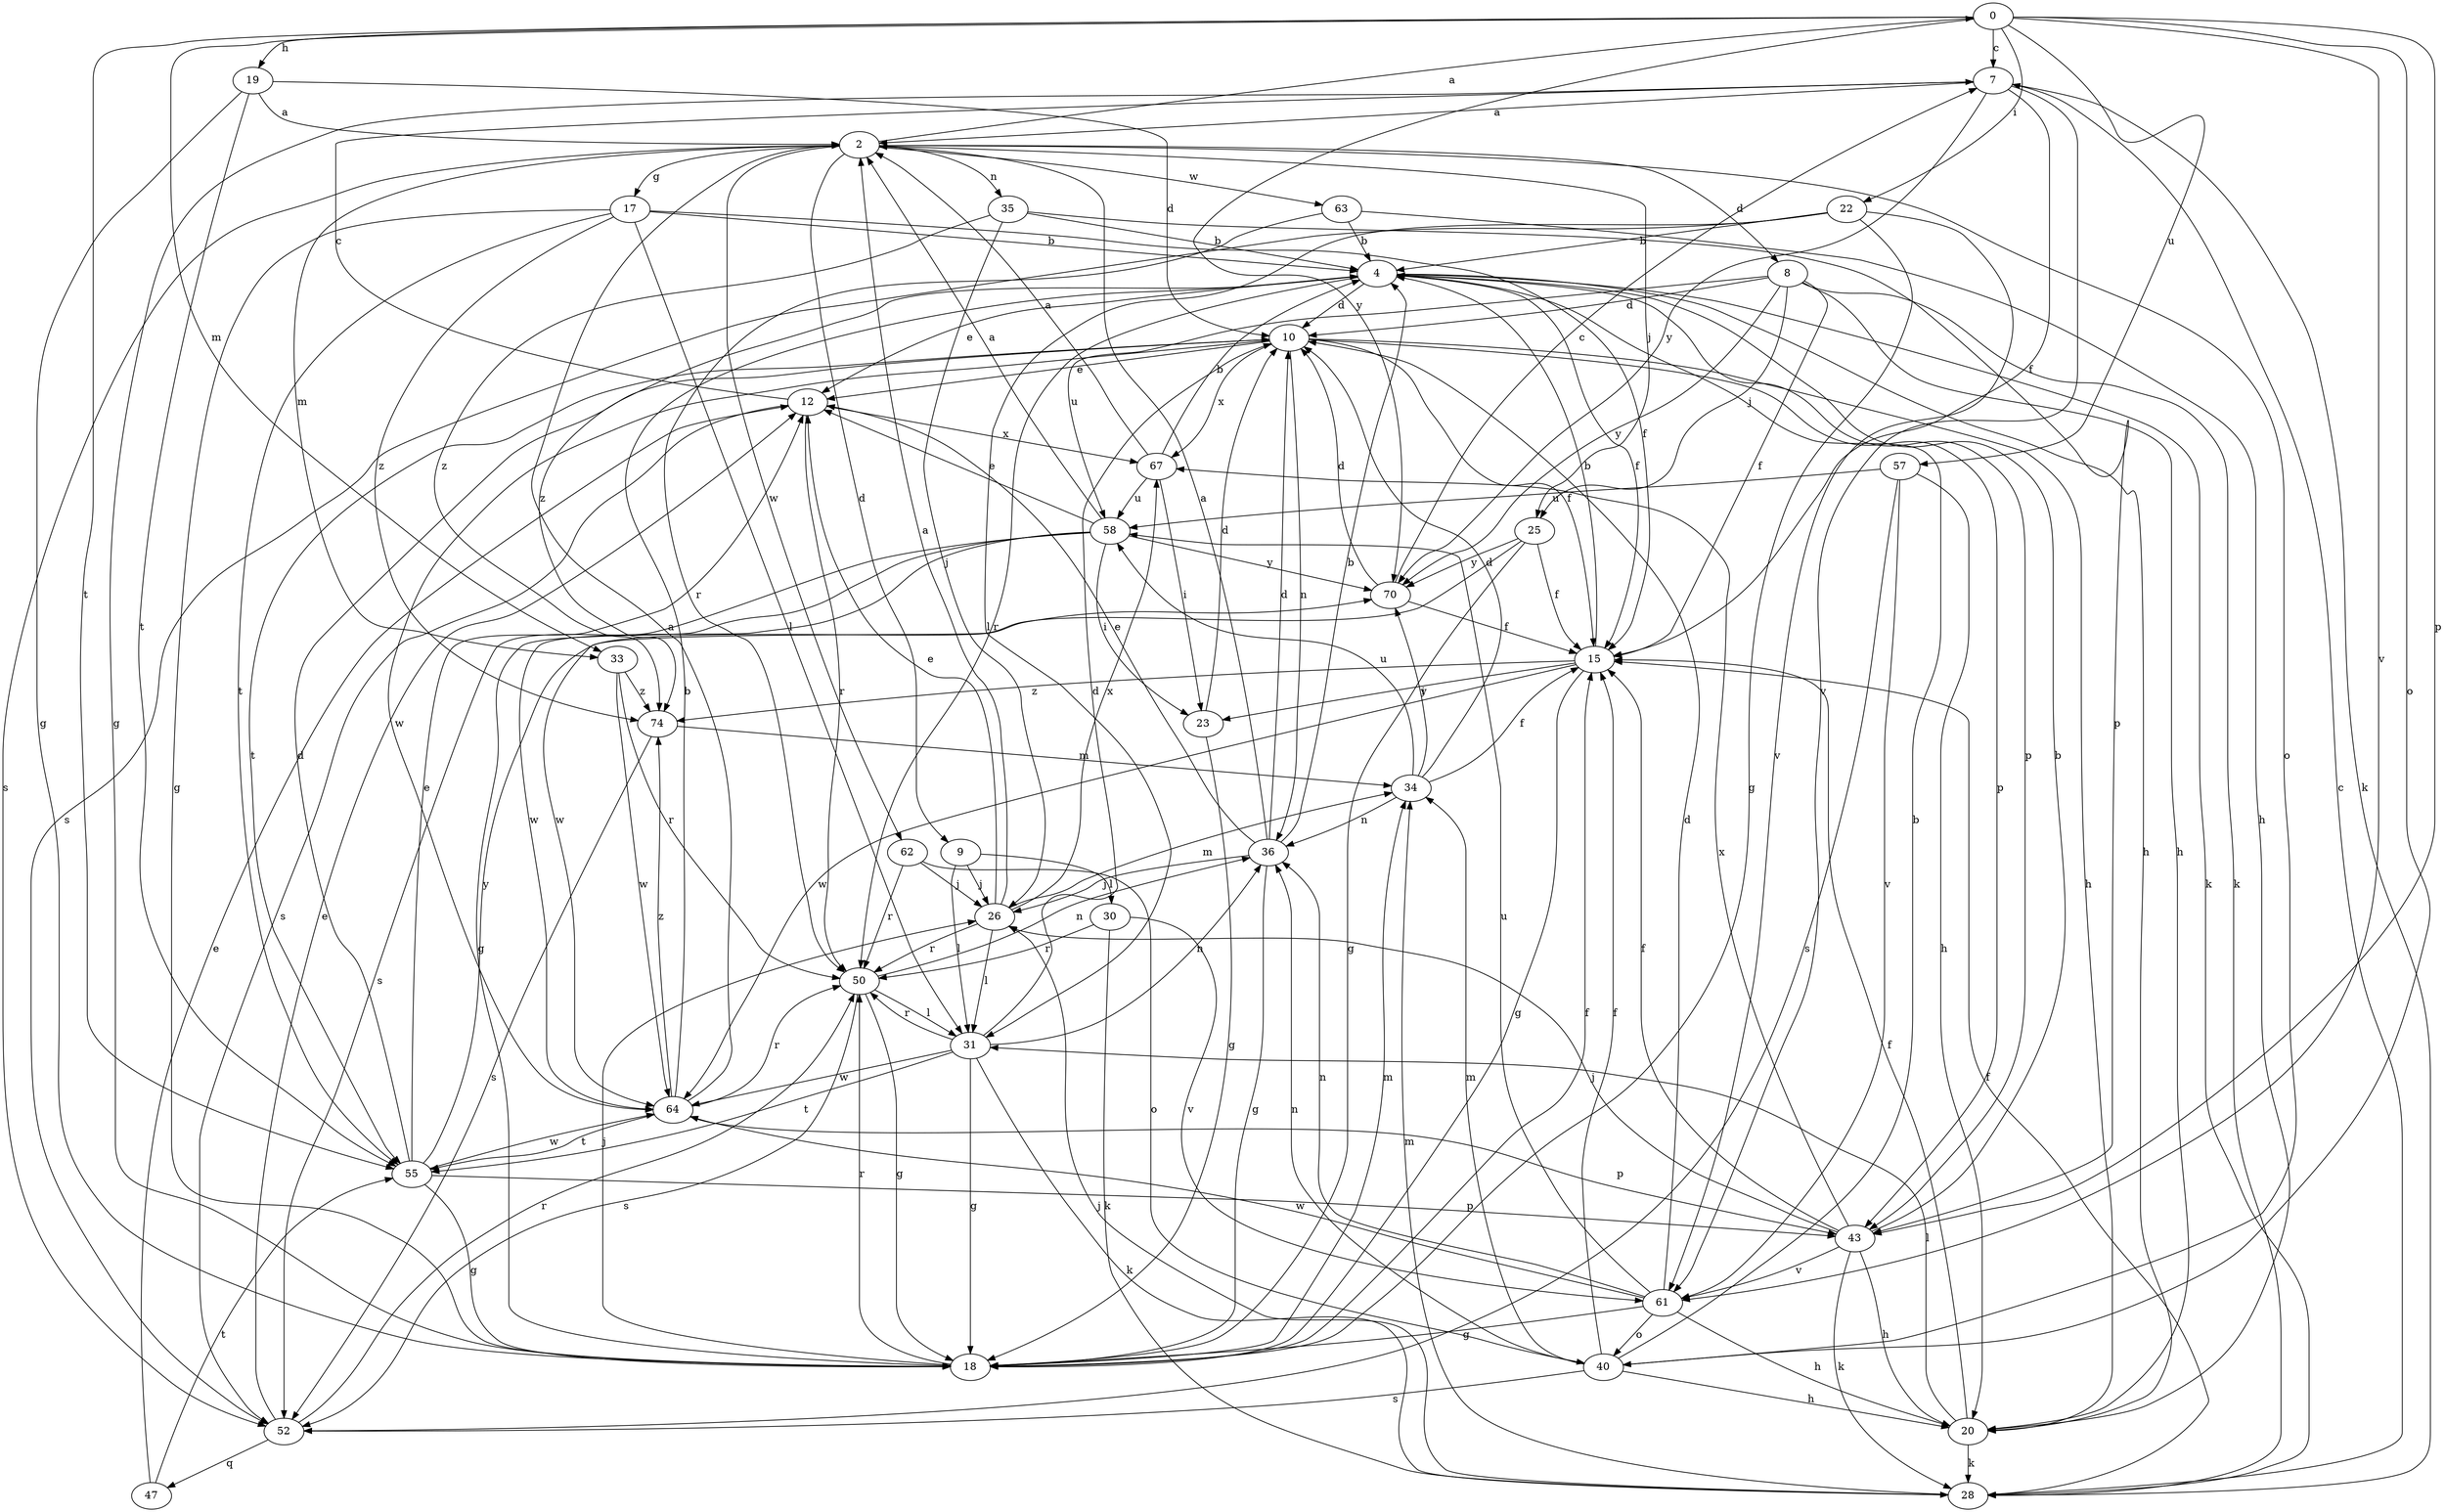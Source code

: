 strict digraph  {
0;
2;
4;
7;
8;
9;
10;
12;
15;
17;
18;
19;
20;
22;
23;
25;
26;
28;
30;
31;
33;
34;
35;
36;
40;
43;
47;
50;
52;
55;
57;
58;
61;
62;
63;
64;
67;
70;
74;
0 -> 7  [label=c];
0 -> 19  [label=h];
0 -> 22  [label=i];
0 -> 33  [label=m];
0 -> 40  [label=o];
0 -> 43  [label=p];
0 -> 55  [label=t];
0 -> 57  [label=u];
0 -> 61  [label=v];
0 -> 70  [label=y];
2 -> 0  [label=a];
2 -> 8  [label=d];
2 -> 9  [label=d];
2 -> 17  [label=g];
2 -> 25  [label=j];
2 -> 33  [label=m];
2 -> 35  [label=n];
2 -> 40  [label=o];
2 -> 52  [label=s];
2 -> 62  [label=w];
2 -> 63  [label=w];
4 -> 10  [label=d];
4 -> 12  [label=e];
4 -> 15  [label=f];
4 -> 20  [label=h];
4 -> 28  [label=k];
4 -> 43  [label=p];
4 -> 50  [label=r];
4 -> 74  [label=z];
7 -> 2  [label=a];
7 -> 15  [label=f];
7 -> 18  [label=g];
7 -> 28  [label=k];
7 -> 61  [label=v];
7 -> 70  [label=y];
8 -> 10  [label=d];
8 -> 15  [label=f];
8 -> 20  [label=h];
8 -> 25  [label=j];
8 -> 28  [label=k];
8 -> 58  [label=u];
8 -> 70  [label=y];
9 -> 26  [label=j];
9 -> 30  [label=l];
9 -> 31  [label=l];
10 -> 12  [label=e];
10 -> 15  [label=f];
10 -> 20  [label=h];
10 -> 36  [label=n];
10 -> 43  [label=p];
10 -> 55  [label=t];
10 -> 64  [label=w];
10 -> 67  [label=x];
12 -> 7  [label=c];
12 -> 50  [label=r];
12 -> 52  [label=s];
12 -> 67  [label=x];
15 -> 4  [label=b];
15 -> 18  [label=g];
15 -> 23  [label=i];
15 -> 64  [label=w];
15 -> 74  [label=z];
17 -> 4  [label=b];
17 -> 15  [label=f];
17 -> 18  [label=g];
17 -> 31  [label=l];
17 -> 55  [label=t];
17 -> 74  [label=z];
18 -> 15  [label=f];
18 -> 26  [label=j];
18 -> 34  [label=m];
18 -> 50  [label=r];
19 -> 2  [label=a];
19 -> 10  [label=d];
19 -> 18  [label=g];
19 -> 55  [label=t];
20 -> 15  [label=f];
20 -> 28  [label=k];
20 -> 31  [label=l];
22 -> 4  [label=b];
22 -> 18  [label=g];
22 -> 31  [label=l];
22 -> 52  [label=s];
22 -> 61  [label=v];
23 -> 10  [label=d];
23 -> 18  [label=g];
25 -> 15  [label=f];
25 -> 18  [label=g];
25 -> 64  [label=w];
25 -> 70  [label=y];
26 -> 2  [label=a];
26 -> 12  [label=e];
26 -> 31  [label=l];
26 -> 34  [label=m];
26 -> 50  [label=r];
26 -> 67  [label=x];
28 -> 7  [label=c];
28 -> 15  [label=f];
28 -> 26  [label=j];
28 -> 34  [label=m];
30 -> 28  [label=k];
30 -> 50  [label=r];
30 -> 61  [label=v];
31 -> 10  [label=d];
31 -> 18  [label=g];
31 -> 28  [label=k];
31 -> 36  [label=n];
31 -> 50  [label=r];
31 -> 55  [label=t];
31 -> 64  [label=w];
33 -> 50  [label=r];
33 -> 64  [label=w];
33 -> 74  [label=z];
34 -> 10  [label=d];
34 -> 15  [label=f];
34 -> 36  [label=n];
34 -> 58  [label=u];
34 -> 70  [label=y];
35 -> 4  [label=b];
35 -> 26  [label=j];
35 -> 43  [label=p];
35 -> 74  [label=z];
36 -> 2  [label=a];
36 -> 4  [label=b];
36 -> 10  [label=d];
36 -> 12  [label=e];
36 -> 18  [label=g];
36 -> 26  [label=j];
40 -> 4  [label=b];
40 -> 15  [label=f];
40 -> 20  [label=h];
40 -> 34  [label=m];
40 -> 36  [label=n];
40 -> 52  [label=s];
43 -> 4  [label=b];
43 -> 15  [label=f];
43 -> 20  [label=h];
43 -> 26  [label=j];
43 -> 28  [label=k];
43 -> 61  [label=v];
43 -> 67  [label=x];
47 -> 12  [label=e];
47 -> 55  [label=t];
50 -> 18  [label=g];
50 -> 31  [label=l];
50 -> 36  [label=n];
50 -> 52  [label=s];
52 -> 12  [label=e];
52 -> 47  [label=q];
52 -> 50  [label=r];
55 -> 10  [label=d];
55 -> 12  [label=e];
55 -> 18  [label=g];
55 -> 43  [label=p];
55 -> 64  [label=w];
55 -> 70  [label=y];
57 -> 20  [label=h];
57 -> 52  [label=s];
57 -> 58  [label=u];
57 -> 61  [label=v];
58 -> 2  [label=a];
58 -> 12  [label=e];
58 -> 18  [label=g];
58 -> 23  [label=i];
58 -> 52  [label=s];
58 -> 64  [label=w];
58 -> 70  [label=y];
61 -> 10  [label=d];
61 -> 18  [label=g];
61 -> 20  [label=h];
61 -> 36  [label=n];
61 -> 40  [label=o];
61 -> 58  [label=u];
61 -> 64  [label=w];
62 -> 26  [label=j];
62 -> 40  [label=o];
62 -> 50  [label=r];
63 -> 4  [label=b];
63 -> 20  [label=h];
63 -> 50  [label=r];
64 -> 2  [label=a];
64 -> 4  [label=b];
64 -> 43  [label=p];
64 -> 50  [label=r];
64 -> 55  [label=t];
64 -> 74  [label=z];
67 -> 2  [label=a];
67 -> 4  [label=b];
67 -> 23  [label=i];
67 -> 58  [label=u];
70 -> 7  [label=c];
70 -> 10  [label=d];
70 -> 15  [label=f];
74 -> 34  [label=m];
74 -> 52  [label=s];
}
